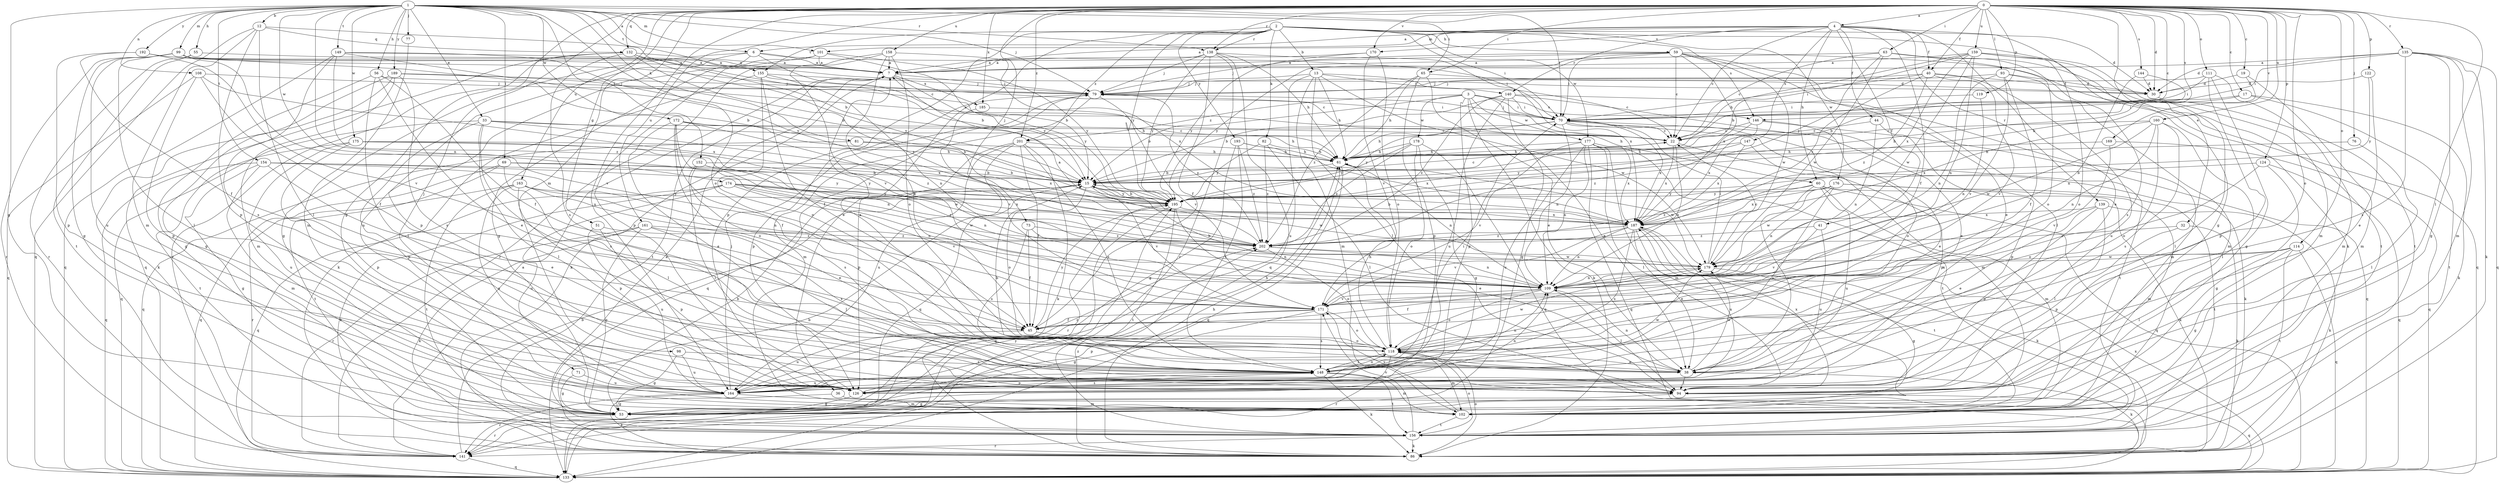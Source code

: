 strict digraph  {
0;
1;
2;
3;
4;
6;
7;
12;
13;
15;
17;
19;
22;
30;
32;
33;
36;
38;
40;
41;
44;
45;
51;
53;
55;
56;
59;
60;
61;
63;
65;
69;
70;
71;
73;
76;
77;
79;
81;
82;
86;
93;
94;
98;
99;
101;
102;
108;
109;
111;
114;
118;
119;
122;
124;
126;
132;
133;
135;
138;
139;
140;
141;
144;
146;
147;
148;
149;
152;
154;
155;
156;
158;
159;
160;
161;
163;
164;
169;
170;
171;
172;
174;
175;
176;
177;
178;
179;
185;
187;
189;
192;
193;
195;
201;
202;
0 -> 4  [label=a];
0 -> 17  [label=c];
0 -> 19  [label=c];
0 -> 22  [label=c];
0 -> 30  [label=d];
0 -> 32  [label=e];
0 -> 40  [label=f];
0 -> 51  [label=g];
0 -> 53  [label=g];
0 -> 63  [label=i];
0 -> 65  [label=i];
0 -> 71  [label=j];
0 -> 73  [label=j];
0 -> 76  [label=j];
0 -> 93  [label=l];
0 -> 94  [label=l];
0 -> 98  [label=m];
0 -> 111  [label=o];
0 -> 114  [label=o];
0 -> 118  [label=o];
0 -> 119  [label=p];
0 -> 122  [label=p];
0 -> 124  [label=p];
0 -> 132  [label=q];
0 -> 135  [label=r];
0 -> 138  [label=r];
0 -> 144  [label=s];
0 -> 146  [label=s];
0 -> 158  [label=u];
0 -> 159  [label=u];
0 -> 160  [label=u];
0 -> 161  [label=u];
0 -> 163  [label=u];
0 -> 164  [label=u];
0 -> 169  [label=v];
0 -> 170  [label=v];
0 -> 185  [label=x];
0 -> 201  [label=z];
1 -> 6  [label=a];
1 -> 12  [label=b];
1 -> 33  [label=e];
1 -> 53  [label=g];
1 -> 55  [label=h];
1 -> 56  [label=h];
1 -> 65  [label=i];
1 -> 69  [label=i];
1 -> 70  [label=i];
1 -> 77  [label=j];
1 -> 79  [label=j];
1 -> 81  [label=k];
1 -> 99  [label=m];
1 -> 101  [label=m];
1 -> 108  [label=n];
1 -> 109  [label=n];
1 -> 118  [label=o];
1 -> 138  [label=r];
1 -> 149  [label=t];
1 -> 152  [label=t];
1 -> 154  [label=t];
1 -> 155  [label=t];
1 -> 172  [label=w];
1 -> 174  [label=w];
1 -> 175  [label=w];
1 -> 189  [label=y];
1 -> 192  [label=y];
2 -> 13  [label=b];
2 -> 30  [label=d];
2 -> 36  [label=e];
2 -> 59  [label=h];
2 -> 70  [label=i];
2 -> 82  [label=k];
2 -> 86  [label=k];
2 -> 126  [label=p];
2 -> 138  [label=r];
2 -> 146  [label=s];
2 -> 155  [label=t];
2 -> 176  [label=w];
2 -> 177  [label=w];
2 -> 193  [label=y];
2 -> 195  [label=y];
2 -> 201  [label=z];
3 -> 15  [label=b];
3 -> 38  [label=e];
3 -> 60  [label=h];
3 -> 70  [label=i];
3 -> 86  [label=k];
3 -> 126  [label=p];
3 -> 146  [label=s];
3 -> 177  [label=w];
3 -> 178  [label=w];
3 -> 201  [label=z];
4 -> 6  [label=a];
4 -> 7  [label=a];
4 -> 22  [label=c];
4 -> 38  [label=e];
4 -> 40  [label=f];
4 -> 41  [label=f];
4 -> 44  [label=f];
4 -> 45  [label=f];
4 -> 53  [label=g];
4 -> 60  [label=h];
4 -> 101  [label=m];
4 -> 139  [label=r];
4 -> 140  [label=r];
4 -> 147  [label=s];
4 -> 170  [label=v];
6 -> 7  [label=a];
6 -> 53  [label=g];
6 -> 70  [label=i];
6 -> 126  [label=p];
6 -> 164  [label=u];
6 -> 195  [label=y];
7 -> 79  [label=j];
7 -> 86  [label=k];
7 -> 156  [label=t];
7 -> 185  [label=x];
7 -> 195  [label=y];
12 -> 15  [label=b];
12 -> 94  [label=l];
12 -> 102  [label=m];
12 -> 126  [label=p];
12 -> 132  [label=q];
12 -> 133  [label=q];
13 -> 22  [label=c];
13 -> 61  [label=h];
13 -> 79  [label=j];
13 -> 94  [label=l];
13 -> 102  [label=m];
13 -> 140  [label=r];
13 -> 164  [label=u];
13 -> 179  [label=w];
15 -> 22  [label=c];
15 -> 118  [label=o];
15 -> 171  [label=v];
15 -> 179  [label=w];
15 -> 195  [label=y];
17 -> 15  [label=b];
17 -> 70  [label=i];
17 -> 86  [label=k];
17 -> 156  [label=t];
19 -> 15  [label=b];
19 -> 30  [label=d];
19 -> 102  [label=m];
22 -> 61  [label=h];
22 -> 86  [label=k];
22 -> 109  [label=n];
22 -> 187  [label=x];
30 -> 94  [label=l];
32 -> 86  [label=k];
32 -> 126  [label=p];
32 -> 202  [label=z];
33 -> 22  [label=c];
33 -> 61  [label=h];
33 -> 94  [label=l];
33 -> 126  [label=p];
33 -> 133  [label=q];
33 -> 148  [label=s];
33 -> 187  [label=x];
36 -> 53  [label=g];
36 -> 102  [label=m];
38 -> 15  [label=b];
38 -> 86  [label=k];
38 -> 94  [label=l];
38 -> 109  [label=n];
38 -> 179  [label=w];
40 -> 30  [label=d];
40 -> 70  [label=i];
40 -> 79  [label=j];
40 -> 164  [label=u];
40 -> 171  [label=v];
40 -> 187  [label=x];
40 -> 202  [label=z];
41 -> 164  [label=u];
41 -> 171  [label=v];
41 -> 202  [label=z];
44 -> 22  [label=c];
44 -> 109  [label=n];
44 -> 126  [label=p];
45 -> 118  [label=o];
45 -> 164  [label=u];
45 -> 195  [label=y];
51 -> 126  [label=p];
51 -> 164  [label=u];
51 -> 202  [label=z];
53 -> 15  [label=b];
53 -> 141  [label=r];
55 -> 7  [label=a];
55 -> 141  [label=r];
55 -> 156  [label=t];
56 -> 38  [label=e];
56 -> 45  [label=f];
56 -> 53  [label=g];
56 -> 79  [label=j];
56 -> 94  [label=l];
59 -> 7  [label=a];
59 -> 22  [label=c];
59 -> 38  [label=e];
59 -> 70  [label=i];
59 -> 79  [label=j];
59 -> 94  [label=l];
59 -> 133  [label=q];
59 -> 179  [label=w];
59 -> 187  [label=x];
59 -> 195  [label=y];
60 -> 38  [label=e];
60 -> 86  [label=k];
60 -> 102  [label=m];
60 -> 133  [label=q];
60 -> 164  [label=u];
60 -> 195  [label=y];
60 -> 202  [label=z];
61 -> 15  [label=b];
61 -> 109  [label=n];
61 -> 133  [label=q];
61 -> 179  [label=w];
63 -> 7  [label=a];
63 -> 22  [label=c];
63 -> 118  [label=o];
63 -> 148  [label=s];
63 -> 156  [label=t];
63 -> 179  [label=w];
63 -> 195  [label=y];
65 -> 30  [label=d];
65 -> 38  [label=e];
65 -> 61  [label=h];
65 -> 126  [label=p];
65 -> 202  [label=z];
69 -> 15  [label=b];
69 -> 94  [label=l];
69 -> 133  [label=q];
69 -> 156  [label=t];
69 -> 195  [label=y];
70 -> 22  [label=c];
70 -> 38  [label=e];
70 -> 61  [label=h];
70 -> 79  [label=j];
70 -> 102  [label=m];
70 -> 109  [label=n];
70 -> 156  [label=t];
70 -> 187  [label=x];
70 -> 195  [label=y];
71 -> 53  [label=g];
71 -> 164  [label=u];
73 -> 45  [label=f];
73 -> 109  [label=n];
73 -> 148  [label=s];
73 -> 202  [label=z];
76 -> 61  [label=h];
76 -> 94  [label=l];
77 -> 102  [label=m];
79 -> 70  [label=i];
79 -> 102  [label=m];
79 -> 126  [label=p];
79 -> 133  [label=q];
79 -> 171  [label=v];
79 -> 202  [label=z];
81 -> 61  [label=h];
81 -> 133  [label=q];
81 -> 187  [label=x];
82 -> 61  [label=h];
82 -> 94  [label=l];
82 -> 195  [label=y];
82 -> 202  [label=z];
86 -> 15  [label=b];
86 -> 61  [label=h];
86 -> 118  [label=o];
86 -> 202  [label=z];
93 -> 30  [label=d];
93 -> 45  [label=f];
93 -> 79  [label=j];
93 -> 102  [label=m];
93 -> 109  [label=n];
93 -> 171  [label=v];
94 -> 53  [label=g];
94 -> 133  [label=q];
94 -> 187  [label=x];
98 -> 53  [label=g];
98 -> 148  [label=s];
98 -> 164  [label=u];
99 -> 7  [label=a];
99 -> 15  [label=b];
99 -> 30  [label=d];
99 -> 53  [label=g];
99 -> 94  [label=l];
99 -> 141  [label=r];
99 -> 164  [label=u];
99 -> 171  [label=v];
101 -> 7  [label=a];
101 -> 15  [label=b];
101 -> 53  [label=g];
101 -> 126  [label=p];
101 -> 195  [label=y];
102 -> 156  [label=t];
102 -> 171  [label=v];
108 -> 45  [label=f];
108 -> 79  [label=j];
108 -> 126  [label=p];
108 -> 133  [label=q];
108 -> 187  [label=x];
109 -> 15  [label=b];
109 -> 45  [label=f];
109 -> 94  [label=l];
109 -> 118  [label=o];
109 -> 171  [label=v];
111 -> 53  [label=g];
111 -> 70  [label=i];
111 -> 79  [label=j];
111 -> 102  [label=m];
111 -> 126  [label=p];
114 -> 53  [label=g];
114 -> 94  [label=l];
114 -> 109  [label=n];
114 -> 133  [label=q];
114 -> 156  [label=t];
114 -> 179  [label=w];
118 -> 7  [label=a];
118 -> 38  [label=e];
118 -> 61  [label=h];
118 -> 102  [label=m];
118 -> 141  [label=r];
118 -> 148  [label=s];
118 -> 179  [label=w];
119 -> 70  [label=i];
119 -> 109  [label=n];
122 -> 30  [label=d];
122 -> 38  [label=e];
122 -> 195  [label=y];
124 -> 15  [label=b];
124 -> 53  [label=g];
124 -> 118  [label=o];
124 -> 133  [label=q];
126 -> 53  [label=g];
126 -> 61  [label=h];
126 -> 148  [label=s];
132 -> 7  [label=a];
132 -> 15  [label=b];
132 -> 133  [label=q];
132 -> 141  [label=r];
132 -> 148  [label=s];
132 -> 195  [label=y];
132 -> 202  [label=z];
133 -> 187  [label=x];
133 -> 195  [label=y];
135 -> 7  [label=a];
135 -> 30  [label=d];
135 -> 53  [label=g];
135 -> 70  [label=i];
135 -> 86  [label=k];
135 -> 102  [label=m];
135 -> 133  [label=q];
135 -> 148  [label=s];
138 -> 7  [label=a];
138 -> 45  [label=f];
138 -> 61  [label=h];
138 -> 79  [label=j];
138 -> 133  [label=q];
138 -> 141  [label=r];
138 -> 187  [label=x];
138 -> 195  [label=y];
139 -> 38  [label=e];
139 -> 86  [label=k];
139 -> 94  [label=l];
139 -> 126  [label=p];
139 -> 187  [label=x];
140 -> 15  [label=b];
140 -> 38  [label=e];
140 -> 53  [label=g];
140 -> 70  [label=i];
140 -> 102  [label=m];
140 -> 164  [label=u];
140 -> 202  [label=z];
141 -> 7  [label=a];
141 -> 15  [label=b];
141 -> 133  [label=q];
144 -> 15  [label=b];
144 -> 30  [label=d];
144 -> 109  [label=n];
146 -> 22  [label=c];
146 -> 118  [label=o];
146 -> 133  [label=q];
146 -> 187  [label=x];
146 -> 202  [label=z];
147 -> 61  [label=h];
147 -> 126  [label=p];
147 -> 187  [label=x];
147 -> 195  [label=y];
148 -> 70  [label=i];
148 -> 86  [label=k];
148 -> 102  [label=m];
148 -> 109  [label=n];
148 -> 118  [label=o];
148 -> 126  [label=p];
148 -> 156  [label=t];
148 -> 164  [label=u];
148 -> 179  [label=w];
149 -> 7  [label=a];
149 -> 15  [label=b];
149 -> 133  [label=q];
149 -> 148  [label=s];
149 -> 195  [label=y];
149 -> 202  [label=z];
152 -> 15  [label=b];
152 -> 94  [label=l];
152 -> 109  [label=n];
152 -> 148  [label=s];
154 -> 15  [label=b];
154 -> 38  [label=e];
154 -> 53  [label=g];
154 -> 102  [label=m];
154 -> 109  [label=n];
154 -> 133  [label=q];
154 -> 195  [label=y];
155 -> 22  [label=c];
155 -> 45  [label=f];
155 -> 79  [label=j];
155 -> 86  [label=k];
155 -> 109  [label=n];
155 -> 118  [label=o];
156 -> 7  [label=a];
156 -> 86  [label=k];
156 -> 118  [label=o];
156 -> 141  [label=r];
156 -> 171  [label=v];
158 -> 7  [label=a];
158 -> 45  [label=f];
158 -> 118  [label=o];
158 -> 141  [label=r];
158 -> 171  [label=v];
158 -> 187  [label=x];
159 -> 7  [label=a];
159 -> 15  [label=b];
159 -> 61  [label=h];
159 -> 102  [label=m];
159 -> 109  [label=n];
159 -> 118  [label=o];
159 -> 156  [label=t];
159 -> 179  [label=w];
159 -> 187  [label=x];
160 -> 22  [label=c];
160 -> 94  [label=l];
160 -> 109  [label=n];
160 -> 118  [label=o];
160 -> 148  [label=s];
160 -> 179  [label=w];
160 -> 187  [label=x];
161 -> 53  [label=g];
161 -> 86  [label=k];
161 -> 94  [label=l];
161 -> 141  [label=r];
161 -> 148  [label=s];
161 -> 202  [label=z];
163 -> 38  [label=e];
163 -> 109  [label=n];
163 -> 126  [label=p];
163 -> 141  [label=r];
163 -> 156  [label=t];
163 -> 164  [label=u];
163 -> 195  [label=y];
164 -> 79  [label=j];
164 -> 86  [label=k];
164 -> 102  [label=m];
164 -> 109  [label=n];
164 -> 141  [label=r];
164 -> 202  [label=z];
169 -> 61  [label=h];
169 -> 133  [label=q];
169 -> 171  [label=v];
170 -> 7  [label=a];
170 -> 118  [label=o];
170 -> 171  [label=v];
170 -> 195  [label=y];
171 -> 45  [label=f];
171 -> 53  [label=g];
171 -> 118  [label=o];
171 -> 126  [label=p];
171 -> 148  [label=s];
172 -> 15  [label=b];
172 -> 22  [label=c];
172 -> 38  [label=e];
172 -> 45  [label=f];
172 -> 109  [label=n];
172 -> 118  [label=o];
172 -> 202  [label=z];
174 -> 86  [label=k];
174 -> 133  [label=q];
174 -> 164  [label=u];
174 -> 171  [label=v];
174 -> 179  [label=w];
174 -> 187  [label=x];
174 -> 195  [label=y];
174 -> 202  [label=z];
175 -> 61  [label=h];
175 -> 126  [label=p];
175 -> 156  [label=t];
175 -> 164  [label=u];
175 -> 179  [label=w];
175 -> 202  [label=z];
176 -> 102  [label=m];
176 -> 109  [label=n];
176 -> 148  [label=s];
176 -> 156  [label=t];
176 -> 179  [label=w];
176 -> 187  [label=x];
176 -> 195  [label=y];
177 -> 61  [label=h];
177 -> 94  [label=l];
177 -> 102  [label=m];
177 -> 109  [label=n];
177 -> 133  [label=q];
177 -> 156  [label=t];
177 -> 164  [label=u];
177 -> 171  [label=v];
177 -> 187  [label=x];
178 -> 53  [label=g];
178 -> 61  [label=h];
178 -> 118  [label=o];
178 -> 133  [label=q];
178 -> 195  [label=y];
178 -> 202  [label=z];
179 -> 22  [label=c];
179 -> 53  [label=g];
179 -> 70  [label=i];
179 -> 109  [label=n];
185 -> 61  [label=h];
185 -> 171  [label=v];
187 -> 15  [label=b];
187 -> 38  [label=e];
187 -> 86  [label=k];
187 -> 109  [label=n];
187 -> 148  [label=s];
187 -> 156  [label=t];
187 -> 164  [label=u];
187 -> 171  [label=v];
187 -> 202  [label=z];
189 -> 22  [label=c];
189 -> 53  [label=g];
189 -> 79  [label=j];
189 -> 86  [label=k];
189 -> 102  [label=m];
189 -> 148  [label=s];
192 -> 7  [label=a];
192 -> 22  [label=c];
192 -> 45  [label=f];
192 -> 126  [label=p];
192 -> 171  [label=v];
193 -> 53  [label=g];
193 -> 61  [label=h];
193 -> 148  [label=s];
193 -> 187  [label=x];
193 -> 202  [label=z];
195 -> 15  [label=b];
195 -> 38  [label=e];
195 -> 133  [label=q];
195 -> 141  [label=r];
195 -> 156  [label=t];
195 -> 187  [label=x];
201 -> 45  [label=f];
201 -> 61  [label=h];
201 -> 86  [label=k];
201 -> 126  [label=p];
201 -> 133  [label=q];
201 -> 148  [label=s];
201 -> 164  [label=u];
202 -> 7  [label=a];
202 -> 109  [label=n];
202 -> 118  [label=o];
202 -> 179  [label=w];
}
